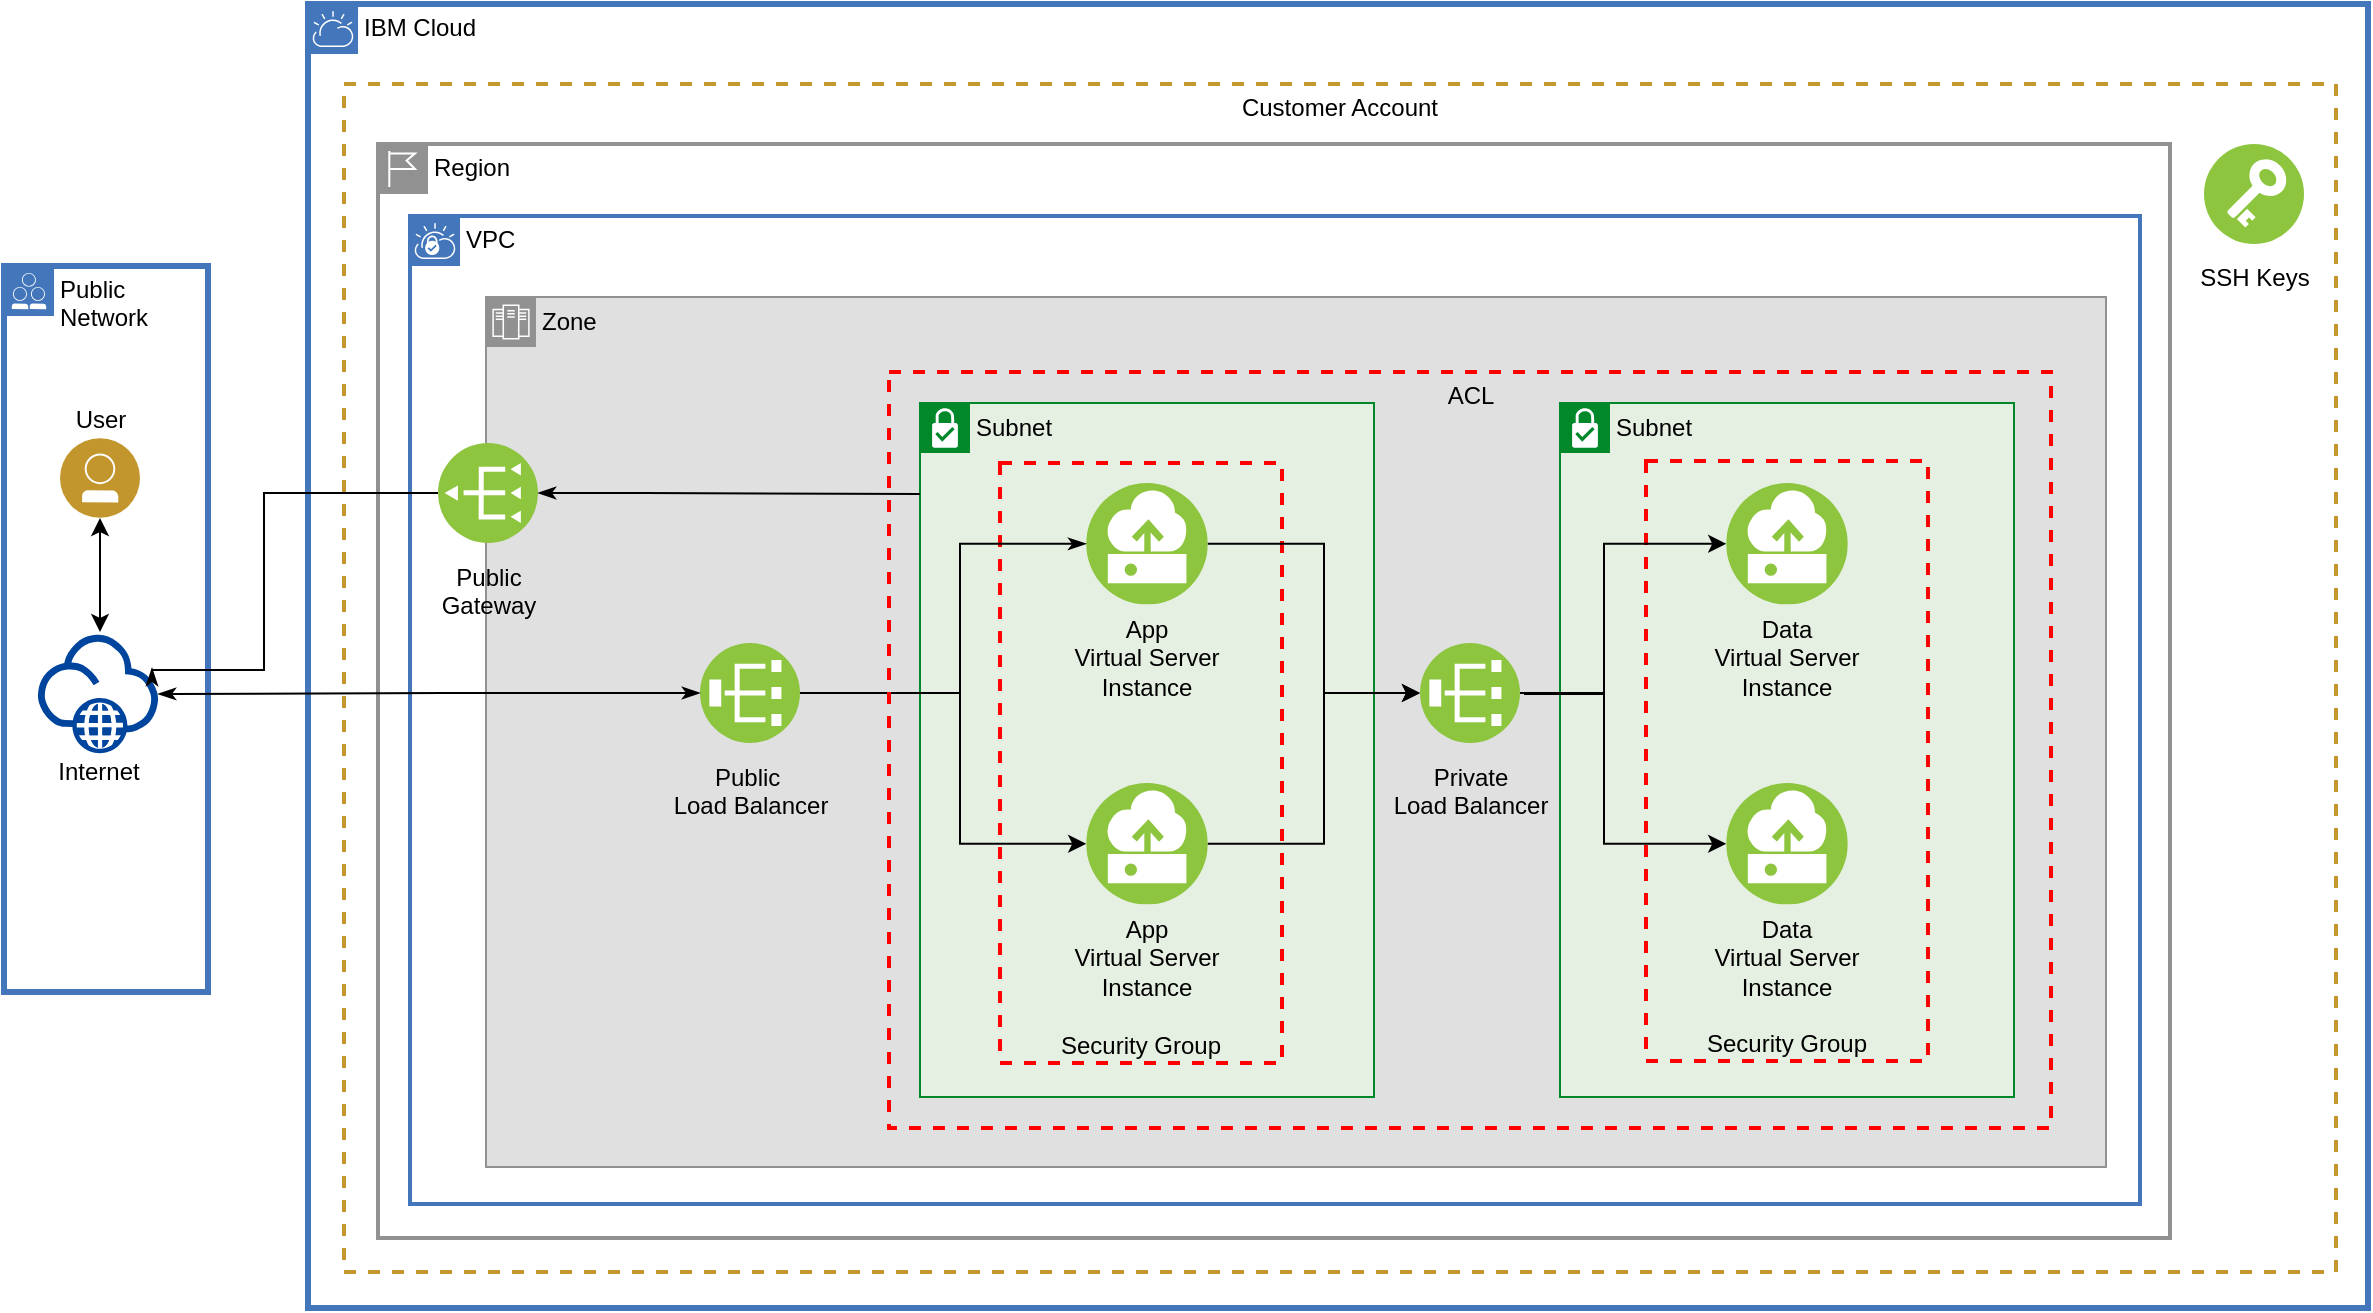 <mxfile version="13.9.1" type="device"><diagram id="gla63Dk0FSsQ5Y3dld1r" name="Page-1"><mxGraphModel dx="2595" dy="769" grid="1" gridSize="10" guides="1" tooltips="1" connect="1" arrows="1" fold="1" page="1" pageScale="1" pageWidth="1169" pageHeight="827" math="0" shadow="0"><root><mxCell id="0"/><mxCell id="1" parent="0"/><mxCell id="XdhBxeVjwwG-wrsQRxkh-4" value="Public&lt;br&gt;Network" style="shape=mxgraph.ibm.box;prType=public;fontStyle=0;verticalAlign=top;align=left;spacingLeft=32;spacingTop=4;fillColor=none;rounded=0;whiteSpace=wrap;html=1;strokeColor=#4376BB;strokeWidth=3;dashed=0;container=1;spacing=-4;collapsible=0;expand=0;recursiveResize=0;" parent="1" vertex="1"><mxGeometry x="-50" y="251" width="102" height="363" as="geometry"/></mxCell><mxCell id="dCvMZ2OZZOgdDhihUdpA-3" value="Internet" style="aspect=fixed;perimeter=ellipsePerimeter;html=1;align=center;shadow=0;dashed=0;image;image=img/lib/ibm/vpc/Internet.svg;labelPosition=center;verticalLabelPosition=bottom;verticalAlign=top;fontSize=12;spacingTop=-5;" parent="XdhBxeVjwwG-wrsQRxkh-4" vertex="1"><mxGeometry x="17" y="184" width="60" height="60" as="geometry"/></mxCell><mxCell id="dCvMZ2OZZOgdDhihUdpA-59" value="User" style="aspect=fixed;perimeter=ellipsePerimeter;html=1;align=center;shadow=0;dashed=0;image;image=img/lib/ibm/users/user.svg;labelPosition=center;verticalLabelPosition=top;verticalAlign=bottom;" parent="XdhBxeVjwwG-wrsQRxkh-4" vertex="1"><mxGeometry x="28" y="86" width="40" height="40" as="geometry"/></mxCell><mxCell id="wxzdjMefMCO8B9M6MLoJ-5" value="" style="edgeStyle=elbowEdgeStyle;rounded=0;elbow=vertical;html=1;labelBackgroundColor=#ffffff;startArrow=classic;startFill=1;startSize=6;endArrow=classic;endFill=1;endSize=6;jettySize=auto;orthogonalLoop=1;strokeWidth=1;fontSize=14;" parent="XdhBxeVjwwG-wrsQRxkh-4" target="dCvMZ2OZZOgdDhihUdpA-59" edge="1"><mxGeometry width="60" height="60" relative="1" as="geometry"><mxPoint x="48" y="183" as="sourcePoint"/><mxPoint x="50" y="160" as="targetPoint"/><Array as="points"><mxPoint x="48" y="157"/></Array></mxGeometry></mxCell><mxCell id="dCvMZ2OZZOgdDhihUdpA-4" value="IBM Cloud" style="shape=mxgraph.ibm.box;prType=cloud;fontStyle=0;verticalAlign=top;align=left;spacingLeft=32;spacingTop=4;fillColor=none;rounded=0;whiteSpace=wrap;html=1;strokeColor=#4376BB;strokeWidth=3;dashed=0;container=1;spacing=-4;collapsible=0;expand=0;recursiveResize=0;" parent="1" vertex="1"><mxGeometry x="102" y="120" width="1030" height="652" as="geometry"/></mxCell><mxCell id="dCvMZ2OZZOgdDhihUdpA-5" value="Region&lt;br&gt;" style="shape=mxgraph.ibm.box;prType=region;fontStyle=0;verticalAlign=top;align=left;spacingLeft=32;spacingTop=4;fillColor=none;rounded=0;whiteSpace=wrap;html=1;strokeColor=#919191;strokeWidth=2;dashed=0;container=1;spacing=-4;collapsible=0;expand=0;recursiveResize=0;" parent="dCvMZ2OZZOgdDhihUdpA-4" vertex="1"><mxGeometry x="35" y="70" width="896" height="547" as="geometry"/></mxCell><mxCell id="dCvMZ2OZZOgdDhihUdpA-6" value="VPC" style="shape=mxgraph.ibm.box;prType=vpc;fontStyle=0;verticalAlign=top;align=left;spacingLeft=32;spacingTop=4;fillColor=none;rounded=0;whiteSpace=wrap;html=1;strokeColor=#4376BB;strokeWidth=2;dashed=0;container=1;spacing=-4;collapsible=0;expand=0;recursiveResize=0;" parent="dCvMZ2OZZOgdDhihUdpA-5" vertex="1"><mxGeometry x="16" y="36" width="865" height="494" as="geometry"/></mxCell><mxCell id="dCvMZ2OZZOgdDhihUdpA-7" value="&lt;div&gt;&lt;font style=&quot;font-size: 12px&quot;&gt;Zone&lt;br&gt;&lt;/font&gt;&lt;/div&gt;" style="shape=mxgraph.ibm.box;prType=zone;fontStyle=0;verticalAlign=top;align=left;spacingLeft=32;spacingTop=4;fillColor=#E0E0E0;rounded=0;whiteSpace=wrap;html=1;strokeColor=#919191;strokeWidth=1;dashed=0;container=1;spacing=-4;collapsible=0;expand=0;recursiveResize=0;" parent="dCvMZ2OZZOgdDhihUdpA-6" vertex="1"><mxGeometry x="38" y="40.5" width="810" height="435" as="geometry"/></mxCell><mxCell id="dCvMZ2OZZOgdDhihUdpA-8" value="&lt;div&gt;&lt;font style=&quot;font-size: 12px&quot;&gt;Subnet&lt;br&gt;&lt;/font&gt;&lt;/div&gt;" style="shape=mxgraph.ibm.box;prType=subnet;fontStyle=0;verticalAlign=top;align=left;spacingLeft=32;spacingTop=4;fillColor=#E6F0E2;rounded=0;whiteSpace=wrap;html=1;strokeColor=#00882B;strokeWidth=1;dashed=0;container=1;spacing=-4;collapsible=0;expand=0;recursiveResize=0;" parent="dCvMZ2OZZOgdDhihUdpA-7" vertex="1"><mxGeometry x="217" y="53" width="227" height="347" as="geometry"/></mxCell><mxCell id="dCvMZ2OZZOgdDhihUdpA-9" value="App Virtual&amp;nbsp;Server Instance" style="aspect=fixed;perimeter=ellipsePerimeter;html=1;align=center;shadow=0;dashed=0;image;image=img/lib/ibm/vpc/Instance.svg;dashPattern=1 1;fontColor=#000000;fontSize=12;labelPosition=center;verticalLabelPosition=bottom;verticalAlign=top;spacingTop=-1;spacingLeft=0;labelBackgroundColor=none;whiteSpace=wrap;" parent="dCvMZ2OZZOgdDhihUdpA-8" vertex="1"><mxGeometry x="83.1" y="40" width="60.8" height="60.8" as="geometry"/></mxCell><mxCell id="eZzAfk2Epl1OtIDaUE8g-6" value="App Virtual&amp;nbsp;Server Instance" style="aspect=fixed;perimeter=ellipsePerimeter;html=1;align=center;shadow=0;dashed=0;image;image=img/lib/ibm/vpc/Instance.svg;dashPattern=1 1;fontColor=#000000;fontSize=12;labelPosition=center;verticalLabelPosition=bottom;verticalAlign=top;spacingTop=-1;spacingLeft=0;labelBackgroundColor=none;whiteSpace=wrap;" vertex="1" parent="dCvMZ2OZZOgdDhihUdpA-8"><mxGeometry x="83.1" y="190" width="60.8" height="60.8" as="geometry"/></mxCell><mxCell id="eZzAfk2Epl1OtIDaUE8g-27" value="Security Group" style="fontStyle=0;verticalAlign=top;align=center;spacingTop=-23;fillColor=none;rounded=0;whiteSpace=wrap;html=1;strokeColor=#FF0000;strokeWidth=2;dashed=1;container=0;collapsible=0;expand=0;recursiveResize=0;fontColor=#000000;labelPosition=center;verticalLabelPosition=bottom;" vertex="1" parent="dCvMZ2OZZOgdDhihUdpA-8"><mxGeometry x="40" y="30" width="141" height="300" as="geometry"/></mxCell><mxCell id="eZzAfk2Epl1OtIDaUE8g-7" value="&lt;div&gt;&lt;font style=&quot;font-size: 12px&quot;&gt;Subnet&lt;br&gt;&lt;/font&gt;&lt;/div&gt;" style="shape=mxgraph.ibm.box;prType=subnet;fontStyle=0;verticalAlign=top;align=left;spacingLeft=32;spacingTop=4;fillColor=#E6F0E2;rounded=0;whiteSpace=wrap;html=1;strokeColor=#00882B;strokeWidth=1;dashed=0;container=1;spacing=-4;collapsible=0;expand=0;recursiveResize=0;" vertex="1" parent="dCvMZ2OZZOgdDhihUdpA-7"><mxGeometry x="537" y="53" width="227" height="347" as="geometry"/></mxCell><mxCell id="eZzAfk2Epl1OtIDaUE8g-8" value="Data&lt;br&gt;Virtual&amp;nbsp;Server&lt;br&gt;Instance" style="aspect=fixed;perimeter=ellipsePerimeter;html=1;align=center;shadow=0;dashed=0;image;image=img/lib/ibm/vpc/Instance.svg;dashPattern=1 1;fontColor=#000000;fontSize=12;labelPosition=center;verticalLabelPosition=bottom;verticalAlign=top;spacingTop=-1;spacingLeft=0;labelBackgroundColor=none;whiteSpace=wrap;" vertex="1" parent="eZzAfk2Epl1OtIDaUE8g-7"><mxGeometry x="83.1" y="40" width="60.8" height="60.8" as="geometry"/></mxCell><mxCell id="eZzAfk2Epl1OtIDaUE8g-9" value="Data Virtual&amp;nbsp;Server Instance" style="aspect=fixed;perimeter=ellipsePerimeter;html=1;align=center;shadow=0;dashed=0;image;image=img/lib/ibm/vpc/Instance.svg;dashPattern=1 1;fontColor=#000000;fontSize=12;labelPosition=center;verticalLabelPosition=bottom;verticalAlign=top;spacingTop=-1;spacingLeft=0;labelBackgroundColor=none;whiteSpace=wrap;" vertex="1" parent="eZzAfk2Epl1OtIDaUE8g-7"><mxGeometry x="83.1" y="190" width="60.8" height="60.8" as="geometry"/></mxCell><mxCell id="eZzAfk2Epl1OtIDaUE8g-28" value="Security Group" style="fontStyle=0;verticalAlign=top;align=center;spacingTop=-23;fillColor=none;rounded=0;whiteSpace=wrap;html=1;strokeColor=#FF0000;strokeWidth=2;dashed=1;container=0;collapsible=0;expand=0;recursiveResize=0;fontColor=#000000;labelPosition=center;verticalLabelPosition=bottom;" vertex="1" parent="eZzAfk2Epl1OtIDaUE8g-7"><mxGeometry x="43" y="29" width="141" height="300" as="geometry"/></mxCell><mxCell id="eZzAfk2Epl1OtIDaUE8g-12" style="edgeStyle=orthogonalEdgeStyle;rounded=0;orthogonalLoop=1;jettySize=auto;html=1;entryX=0;entryY=0.5;entryDx=0;entryDy=0;startArrow=none;startFill=0;fontColor=#000000;" edge="1" parent="dCvMZ2OZZOgdDhihUdpA-7" target="eZzAfk2Epl1OtIDaUE8g-8"><mxGeometry relative="1" as="geometry"><mxPoint x="519" y="198.5" as="sourcePoint"/><Array as="points"><mxPoint x="559" y="199"/><mxPoint x="559" y="123"/></Array></mxGeometry></mxCell><mxCell id="eZzAfk2Epl1OtIDaUE8g-10" value="Private &lt;br&gt;Load Balancer" style="aspect=fixed;perimeter=ellipsePerimeter;html=1;align=center;shadow=0;dashed=0;fontSize=12;spacingTop=3;image;image=img/lib/ibm/vpc/LoadBalancer.svg;labelBackgroundColor=none;direction=north;" vertex="1" parent="dCvMZ2OZZOgdDhihUdpA-7"><mxGeometry x="467" y="173" width="50" height="50" as="geometry"/></mxCell><mxCell id="eZzAfk2Epl1OtIDaUE8g-17" style="edgeStyle=orthogonalEdgeStyle;rounded=0;orthogonalLoop=1;jettySize=auto;html=1;exitX=1;exitY=0.5;exitDx=0;exitDy=0;entryX=0;entryY=0.5;entryDx=0;entryDy=0;startArrow=none;startFill=0;endArrow=classicThin;endFill=1;fontColor=#000000;" edge="1" parent="dCvMZ2OZZOgdDhihUdpA-7" source="eZzAfk2Epl1OtIDaUE8g-11" target="dCvMZ2OZZOgdDhihUdpA-9"><mxGeometry relative="1" as="geometry"><Array as="points"><mxPoint x="237" y="198"/><mxPoint x="237" y="123"/></Array></mxGeometry></mxCell><mxCell id="eZzAfk2Epl1OtIDaUE8g-19" style="edgeStyle=orthogonalEdgeStyle;rounded=0;orthogonalLoop=1;jettySize=auto;html=1;exitX=1;exitY=0.5;exitDx=0;exitDy=0;entryX=0;entryY=0.5;entryDx=0;entryDy=0;startArrow=none;startFill=0;endArrow=classic;endFill=1;fontColor=#000000;" edge="1" parent="dCvMZ2OZZOgdDhihUdpA-7" source="eZzAfk2Epl1OtIDaUE8g-11" target="eZzAfk2Epl1OtIDaUE8g-6"><mxGeometry relative="1" as="geometry"><Array as="points"><mxPoint x="237" y="198"/><mxPoint x="237" y="273"/></Array></mxGeometry></mxCell><mxCell id="eZzAfk2Epl1OtIDaUE8g-11" value="Public&amp;nbsp;&lt;br&gt;Load Balancer" style="aspect=fixed;perimeter=ellipsePerimeter;html=1;align=center;shadow=0;dashed=0;fontSize=12;spacingTop=3;image;image=img/lib/ibm/vpc/LoadBalancer.svg;labelBackgroundColor=none;direction=north;" vertex="1" parent="dCvMZ2OZZOgdDhihUdpA-7"><mxGeometry x="107" y="173" width="50" height="50" as="geometry"/></mxCell><mxCell id="eZzAfk2Epl1OtIDaUE8g-13" style="edgeStyle=orthogonalEdgeStyle;rounded=0;orthogonalLoop=1;jettySize=auto;html=1;exitX=0;exitY=0.5;exitDx=0;exitDy=0;entryX=0.5;entryY=1;entryDx=0;entryDy=0;startArrow=classic;startFill=1;fontColor=#000000;endArrow=none;endFill=0;" edge="1" parent="dCvMZ2OZZOgdDhihUdpA-7" source="eZzAfk2Epl1OtIDaUE8g-9" target="eZzAfk2Epl1OtIDaUE8g-10"><mxGeometry relative="1" as="geometry"><Array as="points"><mxPoint x="559" y="273"/><mxPoint x="559" y="198"/></Array></mxGeometry></mxCell><mxCell id="eZzAfk2Epl1OtIDaUE8g-14" style="edgeStyle=orthogonalEdgeStyle;rounded=0;orthogonalLoop=1;jettySize=auto;html=1;exitX=1;exitY=0.5;exitDx=0;exitDy=0;entryX=0.5;entryY=0;entryDx=0;entryDy=0;startArrow=none;startFill=0;fontColor=#000000;" edge="1" parent="dCvMZ2OZZOgdDhihUdpA-7" source="dCvMZ2OZZOgdDhihUdpA-9" target="eZzAfk2Epl1OtIDaUE8g-10"><mxGeometry relative="1" as="geometry"><Array as="points"><mxPoint x="419" y="123"/><mxPoint x="419" y="198"/></Array></mxGeometry></mxCell><mxCell id="eZzAfk2Epl1OtIDaUE8g-16" style="edgeStyle=orthogonalEdgeStyle;rounded=0;orthogonalLoop=1;jettySize=auto;html=1;exitX=1;exitY=0.5;exitDx=0;exitDy=0;entryX=0.5;entryY=0;entryDx=0;entryDy=0;startArrow=none;startFill=0;fontColor=#000000;" edge="1" parent="dCvMZ2OZZOgdDhihUdpA-7" source="eZzAfk2Epl1OtIDaUE8g-6" target="eZzAfk2Epl1OtIDaUE8g-10"><mxGeometry relative="1" as="geometry"><Array as="points"><mxPoint x="419" y="273"/><mxPoint x="419" y="198"/></Array></mxGeometry></mxCell><mxCell id="eZzAfk2Epl1OtIDaUE8g-25" style="edgeStyle=orthogonalEdgeStyle;rounded=0;orthogonalLoop=1;jettySize=auto;html=1;exitX=0;exitY=0.5;exitDx=0;exitDy=0;entryX=0;entryY=0.131;entryDx=0;entryDy=0;entryPerimeter=0;startArrow=classicThin;startFill=1;endArrow=none;endFill=0;fontColor=#000000;" edge="1" parent="dCvMZ2OZZOgdDhihUdpA-7" source="eZzAfk2Epl1OtIDaUE8g-22" target="dCvMZ2OZZOgdDhihUdpA-8"><mxGeometry relative="1" as="geometry"><Array as="points"><mxPoint x="79" y="98"/><mxPoint x="79" y="98"/></Array></mxGeometry></mxCell><mxCell id="eZzAfk2Epl1OtIDaUE8g-22" value="Public&lt;br&gt;Gateway" style="aspect=fixed;perimeter=ellipsePerimeter;html=1;align=center;shadow=0;dashed=0;fontSize=12;spacingTop=3;image;image=img/lib/ibm/vpc/PublicGateway.svg;labelBackgroundColor=none;direction=west;" vertex="1" parent="dCvMZ2OZZOgdDhihUdpA-7"><mxGeometry x="-24" y="73" width="50" height="50" as="geometry"/></mxCell><mxCell id="eZzAfk2Epl1OtIDaUE8g-29" value="ACL" style="fontStyle=0;verticalAlign=top;align=center;spacingTop=-2;fillColor=none;rounded=0;whiteSpace=wrap;html=1;strokeColor=#FF0000;strokeWidth=2;dashed=1;container=0;collapsible=0;expand=0;recursiveResize=0;fontColor=#000000;" vertex="1" parent="dCvMZ2OZZOgdDhihUdpA-7"><mxGeometry x="201.5" y="37.5" width="581" height="378" as="geometry"/></mxCell><mxCell id="eZzAfk2Epl1OtIDaUE8g-24" value="SSH Keys" style="aspect=fixed;perimeter=ellipsePerimeter;html=1;align=center;shadow=0;dashed=0;labelBackgroundColor=#ffffff;fontSize=12;spacingTop=3;image;image=img/lib/ibm/vpc/Key.svg;" vertex="1" parent="dCvMZ2OZZOgdDhihUdpA-4"><mxGeometry x="948" y="70" width="50" height="50" as="geometry"/></mxCell><mxCell id="eZzAfk2Epl1OtIDaUE8g-30" value="Customer Account" style="fontStyle=0;verticalAlign=top;align=center;spacingTop=-2;fillColor=none;rounded=0;whiteSpace=wrap;html=1;strokeWidth=2;dashed=1;container=0;collapsible=0;expand=0;recursiveResize=0;fontColor=#000000;strokeColor=#C4982E;" vertex="1" parent="dCvMZ2OZZOgdDhihUdpA-4"><mxGeometry x="18" y="40" width="996" height="594" as="geometry"/></mxCell><mxCell id="eZzAfk2Epl1OtIDaUE8g-23" style="edgeStyle=orthogonalEdgeStyle;rounded=0;orthogonalLoop=1;jettySize=auto;html=1;exitX=0.5;exitY=0;exitDx=0;exitDy=0;startArrow=classicThin;startFill=1;endArrow=classicThin;endFill=1;fontColor=#000000;entryX=1;entryY=0.5;entryDx=0;entryDy=0;" edge="1" parent="1" source="eZzAfk2Epl1OtIDaUE8g-11" target="dCvMZ2OZZOgdDhihUdpA-3"><mxGeometry relative="1" as="geometry"><Array as="points"><mxPoint x="170" y="465"/><mxPoint x="170" y="465"/></Array></mxGeometry></mxCell><mxCell id="eZzAfk2Epl1OtIDaUE8g-26" style="edgeStyle=orthogonalEdgeStyle;rounded=0;orthogonalLoop=1;jettySize=auto;html=1;exitX=1;exitY=0.5;exitDx=0;exitDy=0;startArrow=none;startFill=0;endArrow=classicThin;endFill=1;fontColor=#000000;" edge="1" parent="1" source="eZzAfk2Epl1OtIDaUE8g-22"><mxGeometry relative="1" as="geometry"><mxPoint x="24" y="452" as="targetPoint"/><Array as="points"><mxPoint x="80" y="365"/><mxPoint x="80" y="453"/></Array></mxGeometry></mxCell><mxCell id="dCvMZ2OZZOgdDhihUdpA-1" parent="0"/><mxCell id="dCvMZ2OZZOgdDhihUdpA-84" parent="0"/><mxCell id="dCvMZ2OZZOgdDhihUdpA-85" value="Connector" parent="0"/><mxCell id="dCvMZ2OZZOgdDhihUdpA-86" parent="0"/><mxCell id="dCvMZ2OZZOgdDhihUdpA-87" value="Connector" parent="0"/><mxCell id="dCvMZ2OZZOgdDhihUdpA-88" parent="0"/><mxCell id="dCvMZ2OZZOgdDhihUdpA-89" parent="0"/><mxCell id="dCvMZ2OZZOgdDhihUdpA-90" value="Connector" parent="0"/><mxCell id="dCvMZ2OZZOgdDhihUdpA-91" parent="0"/><mxCell id="dCvMZ2OZZOgdDhihUdpA-92" value="Connector" parent="0"/></root></mxGraphModel></diagram></mxfile>